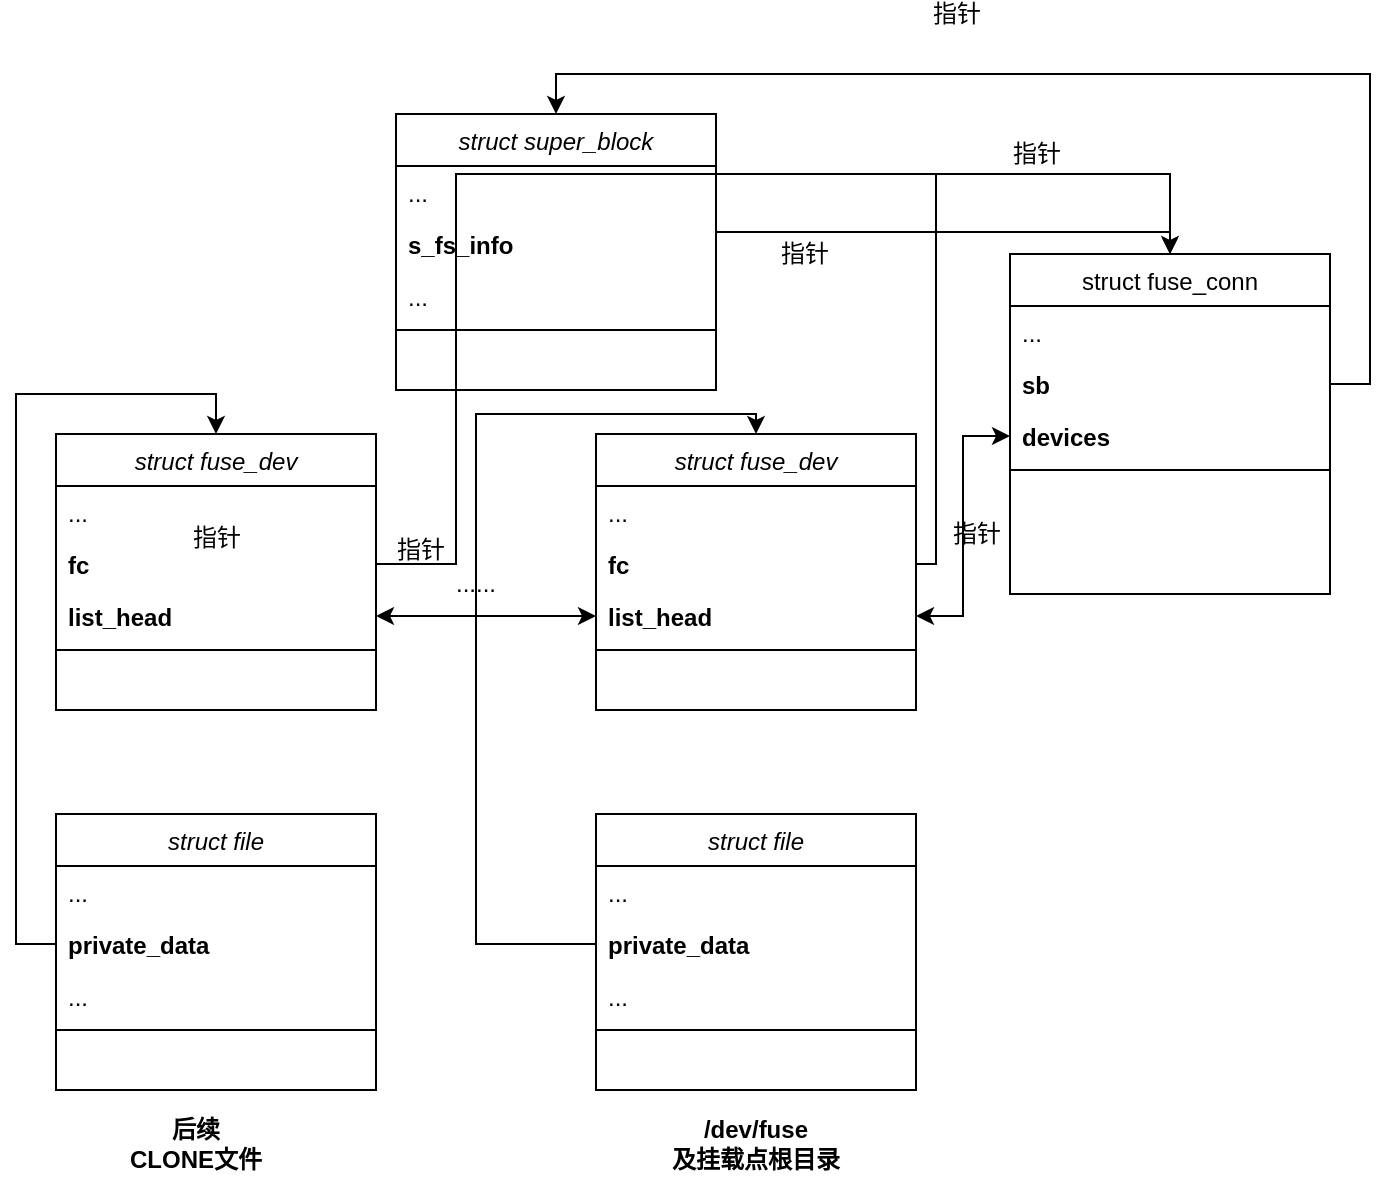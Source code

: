 <mxfile version="20.3.0" type="device"><diagram id="C5RBs43oDa-KdzZeNtuy" name="Page-1"><mxGraphModel dx="981" dy="520" grid="1" gridSize="10" guides="1" tooltips="1" connect="1" arrows="1" fold="1" page="1" pageScale="1" pageWidth="827" pageHeight="1169" math="0" shadow="0"><root><mxCell id="WIyWlLk6GJQsqaUBKTNV-0"/><mxCell id="WIyWlLk6GJQsqaUBKTNV-1" parent="WIyWlLk6GJQsqaUBKTNV-0"/><mxCell id="zkfFHV4jXpPFQw0GAbJ--0" value="struct super_block" style="swimlane;fontStyle=2;align=center;verticalAlign=top;childLayout=stackLayout;horizontal=1;startSize=26;horizontalStack=0;resizeParent=1;resizeLast=0;collapsible=1;marginBottom=0;rounded=0;shadow=0;strokeWidth=1;" parent="WIyWlLk6GJQsqaUBKTNV-1" vertex="1"><mxGeometry x="210" y="130" width="160" height="138" as="geometry"><mxRectangle x="230" y="140" width="160" height="26" as="alternateBounds"/></mxGeometry></mxCell><mxCell id="zkfFHV4jXpPFQw0GAbJ--1" value="..." style="text;align=left;verticalAlign=top;spacingLeft=4;spacingRight=4;overflow=hidden;rotatable=0;points=[[0,0.5],[1,0.5]];portConstraint=eastwest;" parent="zkfFHV4jXpPFQw0GAbJ--0" vertex="1"><mxGeometry y="26" width="160" height="26" as="geometry"/></mxCell><mxCell id="zkfFHV4jXpPFQw0GAbJ--2" value="s_fs_info" style="text;align=left;verticalAlign=top;spacingLeft=4;spacingRight=4;overflow=hidden;rotatable=0;points=[[0,0.5],[1,0.5]];portConstraint=eastwest;rounded=0;shadow=0;html=0;fontStyle=1" parent="zkfFHV4jXpPFQw0GAbJ--0" vertex="1"><mxGeometry y="52" width="160" height="26" as="geometry"/></mxCell><mxCell id="zkfFHV4jXpPFQw0GAbJ--3" value="..." style="text;align=left;verticalAlign=top;spacingLeft=4;spacingRight=4;overflow=hidden;rotatable=0;points=[[0,0.5],[1,0.5]];portConstraint=eastwest;rounded=0;shadow=0;html=0;" parent="zkfFHV4jXpPFQw0GAbJ--0" vertex="1"><mxGeometry y="78" width="160" height="26" as="geometry"/></mxCell><mxCell id="zkfFHV4jXpPFQw0GAbJ--4" value="" style="line;html=1;strokeWidth=1;align=left;verticalAlign=middle;spacingTop=-1;spacingLeft=3;spacingRight=3;rotatable=0;labelPosition=right;points=[];portConstraint=eastwest;" parent="zkfFHV4jXpPFQw0GAbJ--0" vertex="1"><mxGeometry y="104" width="160" height="8" as="geometry"/></mxCell><mxCell id="zkfFHV4jXpPFQw0GAbJ--17" value="struct fuse_conn" style="swimlane;fontStyle=0;align=center;verticalAlign=top;childLayout=stackLayout;horizontal=1;startSize=26;horizontalStack=0;resizeParent=1;resizeLast=0;collapsible=1;marginBottom=0;rounded=0;shadow=0;strokeWidth=1;" parent="WIyWlLk6GJQsqaUBKTNV-1" vertex="1"><mxGeometry x="517" y="200" width="160" height="170" as="geometry"><mxRectangle x="550" y="140" width="160" height="26" as="alternateBounds"/></mxGeometry></mxCell><mxCell id="zkfFHV4jXpPFQw0GAbJ--18" value="..." style="text;align=left;verticalAlign=top;spacingLeft=4;spacingRight=4;overflow=hidden;rotatable=0;points=[[0,0.5],[1,0.5]];portConstraint=eastwest;" parent="zkfFHV4jXpPFQw0GAbJ--17" vertex="1"><mxGeometry y="26" width="160" height="26" as="geometry"/></mxCell><mxCell id="zkfFHV4jXpPFQw0GAbJ--19" value="sb" style="text;align=left;verticalAlign=top;spacingLeft=4;spacingRight=4;overflow=hidden;rotatable=0;points=[[0,0.5],[1,0.5]];portConstraint=eastwest;rounded=0;shadow=0;html=0;fontStyle=1" parent="zkfFHV4jXpPFQw0GAbJ--17" vertex="1"><mxGeometry y="52" width="160" height="26" as="geometry"/></mxCell><mxCell id="zkfFHV4jXpPFQw0GAbJ--20" value="devices" style="text;align=left;verticalAlign=top;spacingLeft=4;spacingRight=4;overflow=hidden;rotatable=0;points=[[0,0.5],[1,0.5]];portConstraint=eastwest;rounded=0;shadow=0;html=0;fontStyle=1" parent="zkfFHV4jXpPFQw0GAbJ--17" vertex="1"><mxGeometry y="78" width="160" height="26" as="geometry"/></mxCell><mxCell id="zkfFHV4jXpPFQw0GAbJ--23" value="" style="line;html=1;strokeWidth=1;align=left;verticalAlign=middle;spacingTop=-1;spacingLeft=3;spacingRight=3;rotatable=0;labelPosition=right;points=[];portConstraint=eastwest;" parent="zkfFHV4jXpPFQw0GAbJ--17" vertex="1"><mxGeometry y="104" width="160" height="8" as="geometry"/></mxCell><mxCell id="zkfFHV4jXpPFQw0GAbJ--26" value="" style="endArrow=open;shadow=0;strokeWidth=1;rounded=0;endFill=1;edgeStyle=elbowEdgeStyle;elbow=vertical;" parent="WIyWlLk6GJQsqaUBKTNV-1" source="zkfFHV4jXpPFQw0GAbJ--0" target="zkfFHV4jXpPFQw0GAbJ--17" edge="1"><mxGeometry x="0.5" y="41" relative="1" as="geometry"><mxPoint x="380" y="192" as="sourcePoint"/><mxPoint x="540" y="192" as="targetPoint"/><mxPoint x="-40" y="32" as="offset"/><Array as="points"><mxPoint x="430" y="189"/><mxPoint x="450" y="160"/></Array></mxGeometry></mxCell><mxCell id="zkfFHV4jXpPFQw0GAbJ--29" value="指针" style="text;html=1;resizable=0;points=[];;align=center;verticalAlign=middle;labelBackgroundColor=none;rounded=0;shadow=0;strokeWidth=1;fontSize=12;" parent="zkfFHV4jXpPFQw0GAbJ--26" vertex="1" connectable="0"><mxGeometry x="0.5" y="49" relative="1" as="geometry"><mxPoint x="-135" y="60" as="offset"/></mxGeometry></mxCell><mxCell id="0dC_t0NOGj8BV79--nqN-1" style="edgeStyle=orthogonalEdgeStyle;rounded=0;orthogonalLoop=1;jettySize=auto;html=1;exitX=1;exitY=0.5;exitDx=0;exitDy=0;entryX=0.5;entryY=0;entryDx=0;entryDy=0;" parent="WIyWlLk6GJQsqaUBKTNV-1" source="zkfFHV4jXpPFQw0GAbJ--19" target="zkfFHV4jXpPFQw0GAbJ--0" edge="1"><mxGeometry relative="1" as="geometry"/></mxCell><mxCell id="0dC_t0NOGj8BV79--nqN-2" value="指针" style="text;html=1;resizable=0;points=[];;align=center;verticalAlign=middle;labelBackgroundColor=none;rounded=0;shadow=0;strokeWidth=1;fontSize=12;" parent="WIyWlLk6GJQsqaUBKTNV-1" vertex="1" connectable="0"><mxGeometry x="490" y="80" as="geometry"/></mxCell><mxCell id="0dC_t0NOGj8BV79--nqN-3" value="struct fuse_dev" style="swimlane;fontStyle=2;align=center;verticalAlign=top;childLayout=stackLayout;horizontal=1;startSize=26;horizontalStack=0;resizeParent=1;resizeLast=0;collapsible=1;marginBottom=0;rounded=0;shadow=0;strokeWidth=1;" parent="WIyWlLk6GJQsqaUBKTNV-1" vertex="1"><mxGeometry x="310" y="290" width="160" height="138" as="geometry"><mxRectangle x="230" y="140" width="160" height="26" as="alternateBounds"/></mxGeometry></mxCell><mxCell id="0dC_t0NOGj8BV79--nqN-4" value="..." style="text;align=left;verticalAlign=top;spacingLeft=4;spacingRight=4;overflow=hidden;rotatable=0;points=[[0,0.5],[1,0.5]];portConstraint=eastwest;" parent="0dC_t0NOGj8BV79--nqN-3" vertex="1"><mxGeometry y="26" width="160" height="26" as="geometry"/></mxCell><mxCell id="0dC_t0NOGj8BV79--nqN-5" value="fc" style="text;align=left;verticalAlign=top;spacingLeft=4;spacingRight=4;overflow=hidden;rotatable=0;points=[[0,0.5],[1,0.5]];portConstraint=eastwest;rounded=0;shadow=0;html=0;fontStyle=1" parent="0dC_t0NOGj8BV79--nqN-3" vertex="1"><mxGeometry y="52" width="160" height="26" as="geometry"/></mxCell><mxCell id="0dC_t0NOGj8BV79--nqN-6" value="list_head" style="text;align=left;verticalAlign=top;spacingLeft=4;spacingRight=4;overflow=hidden;rotatable=0;points=[[0,0.5],[1,0.5]];portConstraint=eastwest;rounded=0;shadow=0;html=0;fontStyle=1" parent="0dC_t0NOGj8BV79--nqN-3" vertex="1"><mxGeometry y="78" width="160" height="26" as="geometry"/></mxCell><mxCell id="0dC_t0NOGj8BV79--nqN-7" value="" style="line;html=1;strokeWidth=1;align=left;verticalAlign=middle;spacingTop=-1;spacingLeft=3;spacingRight=3;rotatable=0;labelPosition=right;points=[];portConstraint=eastwest;" parent="0dC_t0NOGj8BV79--nqN-3" vertex="1"><mxGeometry y="104" width="160" height="8" as="geometry"/></mxCell><mxCell id="0dC_t0NOGj8BV79--nqN-8" style="edgeStyle=orthogonalEdgeStyle;rounded=0;orthogonalLoop=1;jettySize=auto;html=1;exitX=1;exitY=0.5;exitDx=0;exitDy=0;entryX=0.5;entryY=0;entryDx=0;entryDy=0;" parent="WIyWlLk6GJQsqaUBKTNV-1" source="0dC_t0NOGj8BV79--nqN-5" target="zkfFHV4jXpPFQw0GAbJ--17" edge="1"><mxGeometry relative="1" as="geometry"><Array as="points"><mxPoint x="480" y="355"/><mxPoint x="480" y="160"/><mxPoint x="597" y="160"/></Array></mxGeometry></mxCell><mxCell id="0dC_t0NOGj8BV79--nqN-9" value="指针" style="text;html=1;resizable=0;points=[];;align=center;verticalAlign=middle;labelBackgroundColor=none;rounded=0;shadow=0;strokeWidth=1;fontSize=12;" parent="WIyWlLk6GJQsqaUBKTNV-1" vertex="1" connectable="0"><mxGeometry x="530" y="150" as="geometry"/></mxCell><mxCell id="0dC_t0NOGj8BV79--nqN-10" style="edgeStyle=orthogonalEdgeStyle;rounded=0;orthogonalLoop=1;jettySize=auto;html=1;exitX=0;exitY=0.5;exitDx=0;exitDy=0;entryX=1;entryY=0.5;entryDx=0;entryDy=0;startArrow=classic;startFill=1;" parent="WIyWlLk6GJQsqaUBKTNV-1" source="zkfFHV4jXpPFQw0GAbJ--20" target="0dC_t0NOGj8BV79--nqN-6" edge="1"><mxGeometry relative="1" as="geometry"/></mxCell><mxCell id="0dC_t0NOGj8BV79--nqN-11" value="struct fuse_dev" style="swimlane;fontStyle=2;align=center;verticalAlign=top;childLayout=stackLayout;horizontal=1;startSize=26;horizontalStack=0;resizeParent=1;resizeLast=0;collapsible=1;marginBottom=0;rounded=0;shadow=0;strokeWidth=1;" parent="WIyWlLk6GJQsqaUBKTNV-1" vertex="1"><mxGeometry x="40" y="290" width="160" height="138" as="geometry"><mxRectangle x="230" y="140" width="160" height="26" as="alternateBounds"/></mxGeometry></mxCell><mxCell id="0dC_t0NOGj8BV79--nqN-12" value="..." style="text;align=left;verticalAlign=top;spacingLeft=4;spacingRight=4;overflow=hidden;rotatable=0;points=[[0,0.5],[1,0.5]];portConstraint=eastwest;" parent="0dC_t0NOGj8BV79--nqN-11" vertex="1"><mxGeometry y="26" width="160" height="26" as="geometry"/></mxCell><mxCell id="7-LADjafSgaXfvytHWgX-10" value="指针" style="text;html=1;resizable=0;points=[];;align=center;verticalAlign=middle;labelBackgroundColor=none;rounded=0;shadow=0;strokeWidth=1;fontSize=12;" vertex="1" connectable="0" parent="0dC_t0NOGj8BV79--nqN-11"><mxGeometry y="52" width="160" as="geometry"/></mxCell><mxCell id="0dC_t0NOGj8BV79--nqN-13" value="fc" style="text;align=left;verticalAlign=top;spacingLeft=4;spacingRight=4;overflow=hidden;rotatable=0;points=[[0,0.5],[1,0.5]];portConstraint=eastwest;rounded=0;shadow=0;html=0;fontStyle=1" parent="0dC_t0NOGj8BV79--nqN-11" vertex="1"><mxGeometry y="52" width="160" height="26" as="geometry"/></mxCell><mxCell id="0dC_t0NOGj8BV79--nqN-14" value="list_head" style="text;align=left;verticalAlign=top;spacingLeft=4;spacingRight=4;overflow=hidden;rotatable=0;points=[[0,0.5],[1,0.5]];portConstraint=eastwest;rounded=0;shadow=0;html=0;fontStyle=1" parent="0dC_t0NOGj8BV79--nqN-11" vertex="1"><mxGeometry y="78" width="160" height="26" as="geometry"/></mxCell><mxCell id="0dC_t0NOGj8BV79--nqN-15" value="" style="line;html=1;strokeWidth=1;align=left;verticalAlign=middle;spacingTop=-1;spacingLeft=3;spacingRight=3;rotatable=0;labelPosition=right;points=[];portConstraint=eastwest;" parent="0dC_t0NOGj8BV79--nqN-11" vertex="1"><mxGeometry y="104" width="160" height="8" as="geometry"/></mxCell><mxCell id="0dC_t0NOGj8BV79--nqN-16" style="edgeStyle=orthogonalEdgeStyle;rounded=0;orthogonalLoop=1;jettySize=auto;html=1;exitX=1;exitY=0.5;exitDx=0;exitDy=0;entryX=0;entryY=0.5;entryDx=0;entryDy=0;startArrow=classic;startFill=1;" parent="WIyWlLk6GJQsqaUBKTNV-1" source="0dC_t0NOGj8BV79--nqN-14" target="0dC_t0NOGj8BV79--nqN-6" edge="1"><mxGeometry relative="1" as="geometry"/></mxCell><mxCell id="0dC_t0NOGj8BV79--nqN-17" value="......" style="text;html=1;strokeColor=none;fillColor=none;align=center;verticalAlign=middle;whiteSpace=wrap;rounded=0;" parent="WIyWlLk6GJQsqaUBKTNV-1" vertex="1"><mxGeometry x="220" y="350" width="60" height="30" as="geometry"/></mxCell><mxCell id="0dC_t0NOGj8BV79--nqN-18" value="struct file" style="swimlane;fontStyle=2;align=center;verticalAlign=top;childLayout=stackLayout;horizontal=1;startSize=26;horizontalStack=0;resizeParent=1;resizeLast=0;collapsible=1;marginBottom=0;rounded=0;shadow=0;strokeWidth=1;" parent="WIyWlLk6GJQsqaUBKTNV-1" vertex="1"><mxGeometry x="310" y="480" width="160" height="138" as="geometry"><mxRectangle x="230" y="140" width="160" height="26" as="alternateBounds"/></mxGeometry></mxCell><mxCell id="0dC_t0NOGj8BV79--nqN-19" value="..." style="text;align=left;verticalAlign=top;spacingLeft=4;spacingRight=4;overflow=hidden;rotatable=0;points=[[0,0.5],[1,0.5]];portConstraint=eastwest;" parent="0dC_t0NOGj8BV79--nqN-18" vertex="1"><mxGeometry y="26" width="160" height="26" as="geometry"/></mxCell><mxCell id="0dC_t0NOGj8BV79--nqN-20" value="private_data" style="text;align=left;verticalAlign=top;spacingLeft=4;spacingRight=4;overflow=hidden;rotatable=0;points=[[0,0.5],[1,0.5]];portConstraint=eastwest;rounded=0;shadow=0;html=0;fontStyle=1" parent="0dC_t0NOGj8BV79--nqN-18" vertex="1"><mxGeometry y="52" width="160" height="26" as="geometry"/></mxCell><mxCell id="0dC_t0NOGj8BV79--nqN-21" value="..." style="text;align=left;verticalAlign=top;spacingLeft=4;spacingRight=4;overflow=hidden;rotatable=0;points=[[0,0.5],[1,0.5]];portConstraint=eastwest;rounded=0;shadow=0;html=0;fontStyle=0" parent="0dC_t0NOGj8BV79--nqN-18" vertex="1"><mxGeometry y="78" width="160" height="26" as="geometry"/></mxCell><mxCell id="0dC_t0NOGj8BV79--nqN-22" value="" style="line;html=1;strokeWidth=1;align=left;verticalAlign=middle;spacingTop=-1;spacingLeft=3;spacingRight=3;rotatable=0;labelPosition=right;points=[];portConstraint=eastwest;" parent="0dC_t0NOGj8BV79--nqN-18" vertex="1"><mxGeometry y="104" width="160" height="8" as="geometry"/></mxCell><mxCell id="0dC_t0NOGj8BV79--nqN-23" style="edgeStyle=orthogonalEdgeStyle;rounded=0;orthogonalLoop=1;jettySize=auto;html=1;exitX=0;exitY=0.5;exitDx=0;exitDy=0;entryX=0.5;entryY=0;entryDx=0;entryDy=0;startArrow=none;startFill=0;" parent="WIyWlLk6GJQsqaUBKTNV-1" source="0dC_t0NOGj8BV79--nqN-20" target="0dC_t0NOGj8BV79--nqN-3" edge="1"><mxGeometry relative="1" as="geometry"><Array as="points"><mxPoint x="250" y="545"/><mxPoint x="250" y="280"/><mxPoint x="390" y="280"/></Array></mxGeometry></mxCell><mxCell id="7-LADjafSgaXfvytHWgX-0" value="struct file" style="swimlane;fontStyle=2;align=center;verticalAlign=top;childLayout=stackLayout;horizontal=1;startSize=26;horizontalStack=0;resizeParent=1;resizeLast=0;collapsible=1;marginBottom=0;rounded=0;shadow=0;strokeWidth=1;" vertex="1" parent="WIyWlLk6GJQsqaUBKTNV-1"><mxGeometry x="40" y="480" width="160" height="138" as="geometry"><mxRectangle x="230" y="140" width="160" height="26" as="alternateBounds"/></mxGeometry></mxCell><mxCell id="7-LADjafSgaXfvytHWgX-1" value="..." style="text;align=left;verticalAlign=top;spacingLeft=4;spacingRight=4;overflow=hidden;rotatable=0;points=[[0,0.5],[1,0.5]];portConstraint=eastwest;" vertex="1" parent="7-LADjafSgaXfvytHWgX-0"><mxGeometry y="26" width="160" height="26" as="geometry"/></mxCell><mxCell id="7-LADjafSgaXfvytHWgX-2" value="private_data" style="text;align=left;verticalAlign=top;spacingLeft=4;spacingRight=4;overflow=hidden;rotatable=0;points=[[0,0.5],[1,0.5]];portConstraint=eastwest;rounded=0;shadow=0;html=0;fontStyle=1" vertex="1" parent="7-LADjafSgaXfvytHWgX-0"><mxGeometry y="52" width="160" height="26" as="geometry"/></mxCell><mxCell id="7-LADjafSgaXfvytHWgX-3" value="..." style="text;align=left;verticalAlign=top;spacingLeft=4;spacingRight=4;overflow=hidden;rotatable=0;points=[[0,0.5],[1,0.5]];portConstraint=eastwest;rounded=0;shadow=0;html=0;fontStyle=0" vertex="1" parent="7-LADjafSgaXfvytHWgX-0"><mxGeometry y="78" width="160" height="26" as="geometry"/></mxCell><mxCell id="7-LADjafSgaXfvytHWgX-4" value="" style="line;html=1;strokeWidth=1;align=left;verticalAlign=middle;spacingTop=-1;spacingLeft=3;spacingRight=3;rotatable=0;labelPosition=right;points=[];portConstraint=eastwest;" vertex="1" parent="7-LADjafSgaXfvytHWgX-0"><mxGeometry y="104" width="160" height="8" as="geometry"/></mxCell><mxCell id="7-LADjafSgaXfvytHWgX-5" style="edgeStyle=orthogonalEdgeStyle;rounded=0;orthogonalLoop=1;jettySize=auto;html=1;exitX=0;exitY=0.5;exitDx=0;exitDy=0;entryX=0.5;entryY=0;entryDx=0;entryDy=0;" edge="1" parent="WIyWlLk6GJQsqaUBKTNV-1" source="7-LADjafSgaXfvytHWgX-2" target="0dC_t0NOGj8BV79--nqN-11"><mxGeometry relative="1" as="geometry"><Array as="points"><mxPoint x="20" y="545"/><mxPoint x="20" y="270"/><mxPoint x="120" y="270"/></Array></mxGeometry></mxCell><mxCell id="7-LADjafSgaXfvytHWgX-7" value="&lt;b&gt;后续 &lt;br&gt;CLONE文件&lt;/b&gt;" style="text;html=1;strokeColor=none;fillColor=none;align=center;verticalAlign=middle;whiteSpace=wrap;rounded=0;" vertex="1" parent="WIyWlLk6GJQsqaUBKTNV-1"><mxGeometry x="70" y="630" width="80" height="30" as="geometry"/></mxCell><mxCell id="7-LADjafSgaXfvytHWgX-8" value="&lt;b&gt;/dev/fuse&lt;br&gt;及挂载点根目录&lt;br&gt;&lt;/b&gt;" style="text;html=1;strokeColor=none;fillColor=none;align=center;verticalAlign=middle;whiteSpace=wrap;rounded=0;" vertex="1" parent="WIyWlLk6GJQsqaUBKTNV-1"><mxGeometry x="330" y="630" width="120" height="30" as="geometry"/></mxCell><mxCell id="7-LADjafSgaXfvytHWgX-9" style="edgeStyle=orthogonalEdgeStyle;rounded=0;orthogonalLoop=1;jettySize=auto;html=1;exitX=1;exitY=0.5;exitDx=0;exitDy=0;startArrow=none;startFill=0;endArrow=none;endFill=0;" edge="1" parent="WIyWlLk6GJQsqaUBKTNV-1" source="0dC_t0NOGj8BV79--nqN-13"><mxGeometry relative="1" as="geometry"><mxPoint x="480" y="160" as="targetPoint"/><Array as="points"><mxPoint x="240" y="355"/><mxPoint x="240" y="160"/></Array></mxGeometry></mxCell><mxCell id="7-LADjafSgaXfvytHWgX-11" value="指针" style="text;html=1;resizable=0;points=[];;align=center;verticalAlign=middle;labelBackgroundColor=none;rounded=0;shadow=0;strokeWidth=1;fontSize=12;" vertex="1" connectable="0" parent="WIyWlLk6GJQsqaUBKTNV-1"><mxGeometry x="530" y="160" as="geometry"><mxPoint x="-308" y="188" as="offset"/></mxGeometry></mxCell><mxCell id="7-LADjafSgaXfvytHWgX-12" value="指针" style="text;html=1;resizable=0;points=[];;align=center;verticalAlign=middle;labelBackgroundColor=none;rounded=0;shadow=0;strokeWidth=1;fontSize=12;" vertex="1" connectable="0" parent="WIyWlLk6GJQsqaUBKTNV-1"><mxGeometry x="500" y="340" as="geometry"/></mxCell></root></mxGraphModel></diagram></mxfile>